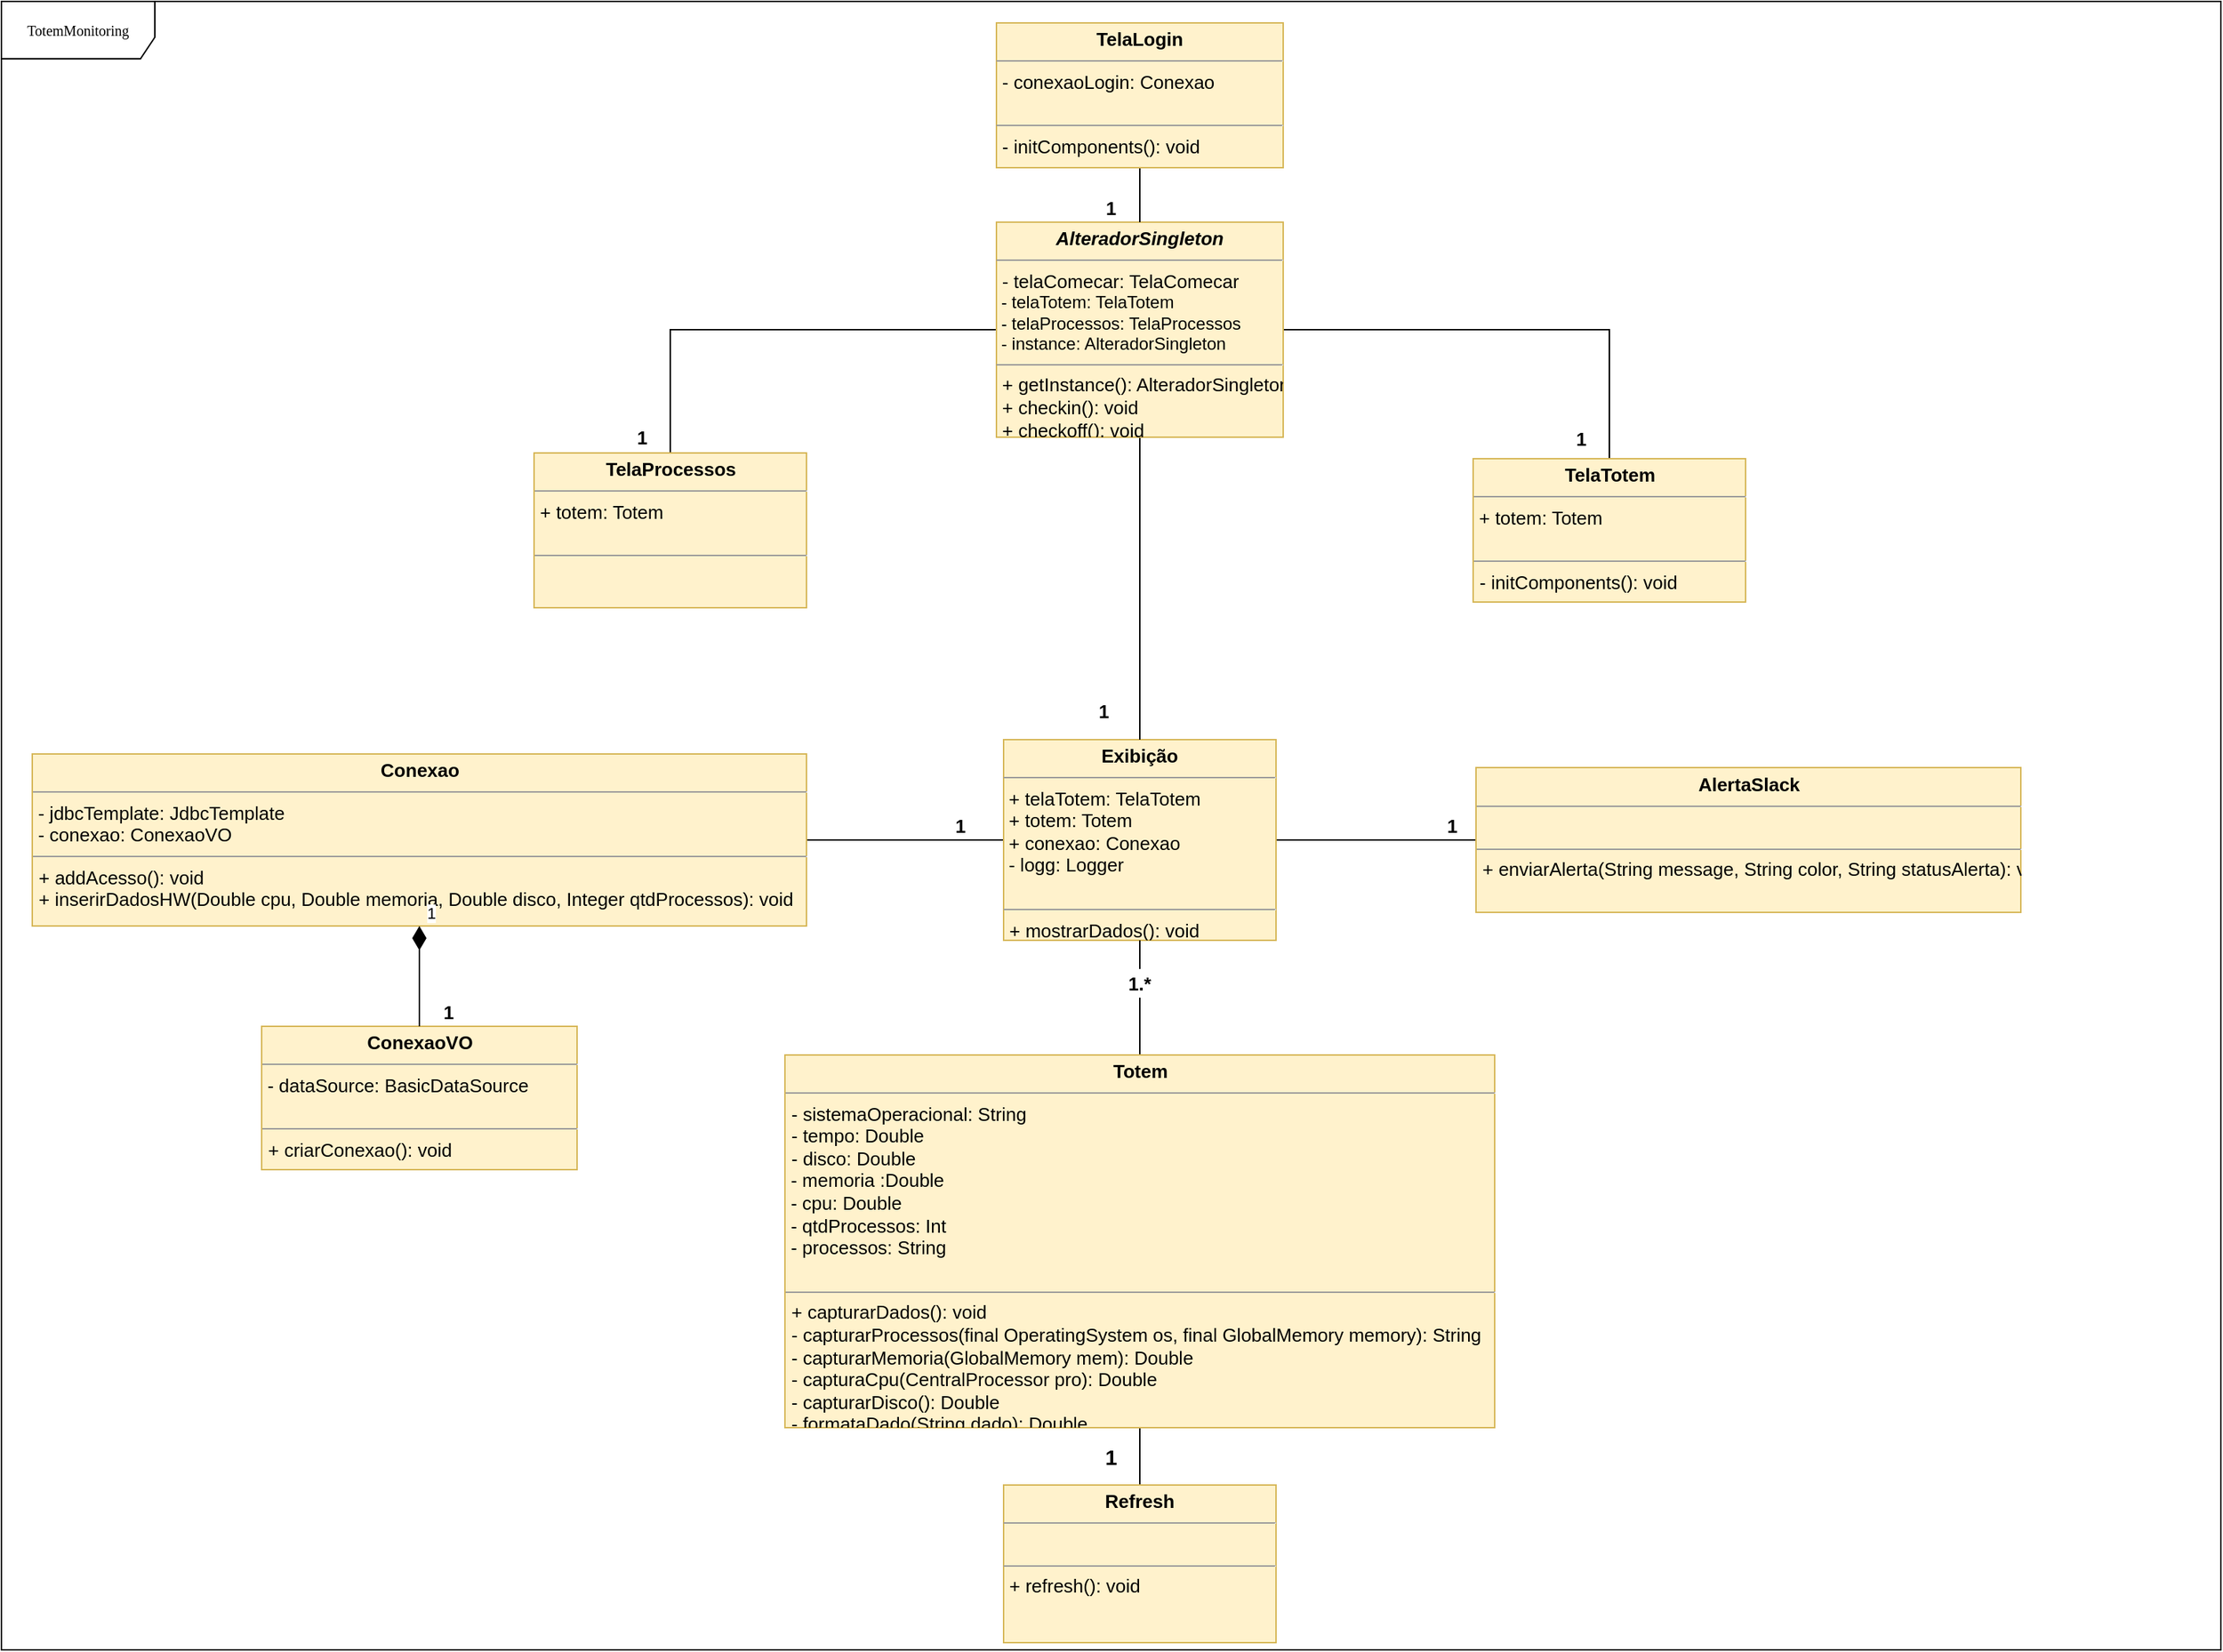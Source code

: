 <mxfile version="12.3.3" type="device" pages="1"><diagram name="Page-1" id="c4acf3e9-155e-7222-9cf6-157b1a14988f"><mxGraphModel dx="1871" dy="1654" grid="1" gridSize="10" guides="1" tooltips="1" connect="1" arrows="1" fold="1" page="1" pageScale="1" pageWidth="850" pageHeight="1100" background="#ffffff" math="0" shadow="0"><root><mxCell id="0"/><mxCell id="1" parent="0"/><mxCell id="17acba5748e5396b-1" value="TotemMonitoring" style="shape=umlFrame;whiteSpace=wrap;html=1;rounded=0;shadow=0;comic=0;labelBackgroundColor=none;strokeWidth=1;fontFamily=Verdana;fontSize=10;align=center;width=107;height=40;" parent="1" vertex="1"><mxGeometry x="-189" y="-65" width="1548" height="1150" as="geometry"/></mxCell><mxCell id="8h1KgTnDU4ybiR8Wh5WG-35" style="edgeStyle=orthogonalEdgeStyle;rounded=0;orthogonalLoop=1;jettySize=auto;html=1;entryX=0.5;entryY=0;entryDx=0;entryDy=0;endArrow=none;endFill=0;" parent="1" source="8h1KgTnDU4ybiR8Wh5WG-51" target="5d2195bd80daf111-19" edge="1"><mxGeometry relative="1" as="geometry"/></mxCell><mxCell id="9qw-REEb9esvLYdN_eHw-14" style="edgeStyle=orthogonalEdgeStyle;rounded=0;orthogonalLoop=1;jettySize=auto;html=1;endArrow=none;endFill=0;" parent="1" source="5d2195bd80daf111-15" target="8h1KgTnDU4ybiR8Wh5WG-42" edge="1"><mxGeometry relative="1" as="geometry"/></mxCell><mxCell id="OIRGNeo969X5iBpGlXmN-9" style="edgeStyle=orthogonalEdgeStyle;rounded=0;orthogonalLoop=1;jettySize=auto;html=1;exitX=0;exitY=0.5;exitDx=0;exitDy=0;entryX=1;entryY=0.5;entryDx=0;entryDy=0;startArrow=none;startFill=0;endArrow=none;endFill=0;" edge="1" parent="1" source="5d2195bd80daf111-15" target="8h1KgTnDU4ybiR8Wh5WG-40"><mxGeometry relative="1" as="geometry"/></mxCell><mxCell id="5d2195bd80daf111-15" value="&lt;p style=&quot;margin: 4px 0px 0px ; text-align: center ; font-size: 13px&quot;&gt;&lt;b&gt;&lt;font style=&quot;font-size: 13px&quot;&gt;Exibição&lt;/font&gt;&lt;/b&gt;&lt;/p&gt;&lt;hr size=&quot;1&quot; style=&quot;font-size: 13px&quot;&gt;&lt;span style=&quot;white-space: normal ; font-size: 13px&quot;&gt;&lt;font style=&quot;font-size: 13px&quot;&gt;&amp;nbsp;+ telaTotem: TelaTotem&lt;br&gt;&amp;nbsp;+ totem: Totem&lt;br&gt;&amp;nbsp;+ conexao: Conexao&lt;br&gt;&amp;nbsp;- logg: Logger&lt;br&gt;&lt;/font&gt;&lt;/span&gt;&lt;p style=&quot;margin: 0px 0px 0px 4px ; font-size: 13px&quot;&gt;&lt;font style=&quot;font-size: 13px&quot;&gt;&lt;br&gt;&lt;/font&gt;&lt;/p&gt;&lt;hr size=&quot;1&quot; style=&quot;font-size: 13px&quot;&gt;&lt;p style=&quot;margin: 0px 0px 0px 4px ; font-size: 13px&quot;&gt;&lt;font style=&quot;font-size: 13px&quot;&gt;+ mostrarDados(): void&lt;/font&gt;&lt;/p&gt;" style="verticalAlign=top;align=left;overflow=fill;fontSize=12;fontFamily=Helvetica;html=1;rounded=0;shadow=0;comic=0;labelBackgroundColor=none;strokeWidth=1;fillColor=#fff2cc;strokeColor=#d6b656;" parent="1" vertex="1"><mxGeometry x="510" y="450" width="190" height="140" as="geometry"/></mxCell><mxCell id="9qw-REEb9esvLYdN_eHw-3" style="edgeStyle=orthogonalEdgeStyle;rounded=0;orthogonalLoop=1;jettySize=auto;html=1;endArrow=none;endFill=0;" parent="1" source="5d2195bd80daf111-18" target="8-MUjTlmlI8hC00vOWtE-19" edge="1"><mxGeometry relative="1" as="geometry"/></mxCell><mxCell id="9qw-REEb9esvLYdN_eHw-8" style="edgeStyle=orthogonalEdgeStyle;rounded=0;orthogonalLoop=1;jettySize=auto;html=1;endArrow=none;endFill=0;" parent="1" source="5d2195bd80daf111-18" target="8-MUjTlmlI8hC00vOWtE-14" edge="1"><mxGeometry relative="1" as="geometry"/></mxCell><mxCell id="OIRGNeo969X5iBpGlXmN-3" style="edgeStyle=orthogonalEdgeStyle;rounded=0;orthogonalLoop=1;jettySize=auto;html=1;exitX=0.5;exitY=1;exitDx=0;exitDy=0;entryX=0.5;entryY=0;entryDx=0;entryDy=0;endArrow=none;endFill=0;" edge="1" parent="1" source="5d2195bd80daf111-18" target="5d2195bd80daf111-15"><mxGeometry relative="1" as="geometry"/></mxCell><mxCell id="5d2195bd80daf111-18" value="&lt;p style=&quot;margin: 4px 0px 0px ; text-align: center ; font-size: 13px&quot;&gt;&lt;font style=&quot;font-size: 13px&quot;&gt;&lt;b&gt;&lt;i&gt;AlteradorSingleton&lt;/i&gt;&lt;/b&gt;&lt;/font&gt;&lt;/p&gt;&lt;hr size=&quot;1&quot; style=&quot;font-size: 13px&quot;&gt;&lt;p style=&quot;margin: 0px 0px 0px 4px ; font-size: 13px&quot;&gt;&lt;font style=&quot;font-size: 13px&quot;&gt;&lt;/font&gt;&lt;/p&gt;&lt;p style=&quot;margin: 0px 0px 0px 4px ; font-size: 13px&quot;&gt;- telaComecar: TelaComecar&lt;/p&gt;&lt;div&gt;&amp;nbsp;- telaTotem: TelaTotem&lt;/div&gt;&lt;div&gt;&amp;nbsp;- telaProcessos: TelaProcessos&lt;/div&gt;&lt;div&gt;&amp;nbsp;- instance: AlteradorSingleton&lt;/div&gt;&lt;hr size=&quot;1&quot; style=&quot;font-size: 13px&quot;&gt;&lt;p style=&quot;margin: 0px 0px 0px 4px ; font-size: 13px&quot;&gt;&lt;font style=&quot;font-size: 13px&quot;&gt;+ getInstance(): AlteradorSingleton&lt;/font&gt;&lt;/p&gt;&lt;p style=&quot;margin: 0px 0px 0px 4px ; font-size: 13px&quot;&gt;&lt;font style=&quot;font-size: 13px&quot;&gt;+ checkin(): void&lt;/font&gt;&lt;/p&gt;&lt;p style=&quot;margin: 0px 0px 0px 4px ; font-size: 13px&quot;&gt;+ checkoff(): void&lt;/p&gt;" style="verticalAlign=top;align=left;overflow=fill;fontSize=12;fontFamily=Helvetica;html=1;rounded=0;shadow=0;comic=0;labelBackgroundColor=none;strokeWidth=1;fillColor=#fff2cc;strokeColor=#d6b656;" parent="1" vertex="1"><mxGeometry x="505" y="89" width="200" height="150" as="geometry"/></mxCell><mxCell id="OIRGNeo969X5iBpGlXmN-1" style="edgeStyle=orthogonalEdgeStyle;rounded=0;orthogonalLoop=1;jettySize=auto;html=1;exitX=0.5;exitY=1;exitDx=0;exitDy=0;endArrow=none;endFill=0;" edge="1" parent="1" source="5d2195bd80daf111-19" target="8-MUjTlmlI8hC00vOWtE-16"><mxGeometry relative="1" as="geometry"/></mxCell><mxCell id="5d2195bd80daf111-19" value="&lt;p style=&quot;margin: 4px 0px 0px ; text-align: center ; font-size: 13px&quot;&gt;&lt;b&gt;&lt;font style=&quot;font-size: 13px&quot;&gt;Totem&lt;/font&gt;&lt;/b&gt;&lt;/p&gt;&lt;hr size=&quot;1&quot; style=&quot;font-size: 13px&quot;&gt;&lt;p style=&quot;margin: 0px 0px 0px 4px ; font-size: 13px&quot;&gt;&lt;font style=&quot;font-size: 13px&quot;&gt;- sistemaOperacional: String&lt;br&gt;- tempo: Double&lt;/font&gt;&lt;/p&gt;&lt;p style=&quot;margin: 0px 0px 0px 4px ; font-size: 13px&quot;&gt;&lt;font style=&quot;font-size: 13px&quot;&gt;- disco: Double&lt;br&gt;&lt;/font&gt;&lt;/p&gt;&lt;div style=&quot;font-size: 13px&quot;&gt;&lt;font style=&quot;font-size: 13px&quot;&gt;&amp;nbsp;- memoria :Double&lt;br&gt;&lt;/font&gt;&lt;/div&gt;&lt;div style=&quot;font-size: 13px&quot;&gt;&lt;font style=&quot;font-size: 13px&quot;&gt;&amp;nbsp;- cpu: Double&lt;br&gt;&lt;/font&gt;&lt;/div&gt;&lt;div style=&quot;font-size: 13px&quot;&gt;&lt;div&gt;&lt;font style=&quot;font-size: 13px&quot;&gt;&amp;nbsp;- qtdProcessos: Int&lt;br&gt;&lt;/font&gt;&lt;/div&gt;&lt;div&gt;&lt;div&gt;&lt;font style=&quot;font-size: 13px&quot;&gt;&amp;nbsp;- processos: String&lt;/font&gt;&lt;/div&gt;&lt;/div&gt;&lt;/div&gt;&lt;div style=&quot;font-size: 13px&quot;&gt;&lt;font style=&quot;font-size: 13px&quot;&gt;&lt;br&gt;&lt;/font&gt;&lt;/div&gt;&lt;hr size=&quot;1&quot; style=&quot;font-size: 13px&quot;&gt;&lt;p style=&quot;margin: 0px 0px 0px 4px ; font-size: 13px&quot;&gt;&lt;font style=&quot;font-size: 13px&quot;&gt;+ capturarDados(): void&lt;/font&gt;&lt;/p&gt;&lt;p style=&quot;margin: 0px 0px 0px 4px ; font-size: 13px&quot;&gt;&lt;font style=&quot;font-size: 13px&quot;&gt;- capturarProcessos(final OperatingSystem os, final GlobalMemory memory): String&lt;/font&gt;&lt;/p&gt;&lt;p style=&quot;margin: 0px 0px 0px 4px ; font-size: 13px&quot;&gt;&lt;font style=&quot;font-size: 13px&quot;&gt;- capturarMemoria(GlobalMemory mem): Double&lt;/font&gt;&lt;/p&gt;&lt;p style=&quot;margin: 0px 0px 0px 4px ; font-size: 13px&quot;&gt;&lt;font style=&quot;font-size: 13px&quot;&gt;- capturaCpu(CentralProcessor pro): Double&lt;/font&gt;&lt;/p&gt;&lt;p style=&quot;margin: 0px 0px 0px 4px ; font-size: 13px&quot;&gt;&lt;font style=&quot;font-size: 13px&quot;&gt;- capturarDisco(): Double&lt;/font&gt;&lt;/p&gt;&lt;p style=&quot;margin: 0px 0px 0px 4px ; font-size: 13px&quot;&gt;&lt;font style=&quot;font-size: 13px&quot;&gt;- formataDado(String dado): Double&lt;/font&gt;&lt;/p&gt;&lt;p style=&quot;margin: 0px 0px 0px 4px ; font-size: 13px&quot;&gt;&lt;font style=&quot;font-size: 13px&quot;&gt;&lt;br&gt;&lt;/font&gt;&lt;/p&gt;&lt;p style=&quot;margin: 0px 0px 0px 4px ; font-size: 13px&quot;&gt;&lt;font style=&quot;font-size: 13px&quot;&gt;&lt;br&gt;&lt;/font&gt;&lt;br&gt;&lt;/p&gt;" style="verticalAlign=top;align=left;overflow=fill;fontSize=12;fontFamily=Helvetica;html=1;rounded=0;shadow=0;comic=0;labelBackgroundColor=none;strokeWidth=1;fillColor=#fff2cc;strokeColor=#d6b656;" parent="1" vertex="1"><mxGeometry x="357.5" y="670" width="495" height="260" as="geometry"/></mxCell><mxCell id="8-MUjTlmlI8hC00vOWtE-14" value="&lt;p style=&quot;margin: 4px 0px 0px ; text-align: center ; font-size: 13px&quot;&gt;&lt;b&gt;&lt;font style=&quot;font-size: 13px&quot;&gt;TelaTotem&lt;/font&gt;&lt;/b&gt;&lt;/p&gt;&lt;hr size=&quot;1&quot; style=&quot;font-size: 13px&quot;&gt;&lt;span style=&quot;white-space: normal ; font-size: 13px&quot;&gt;&lt;font style=&quot;font-size: 13px&quot;&gt;&amp;nbsp;+ totem: Totem&lt;/font&gt;&lt;/span&gt;&lt;p style=&quot;margin: 0px 0px 0px 4px ; font-size: 13px&quot;&gt;&lt;font style=&quot;font-size: 13px&quot;&gt;&lt;br&gt;&lt;/font&gt;&lt;/p&gt;&lt;hr size=&quot;1&quot; style=&quot;font-size: 13px&quot;&gt;&lt;p style=&quot;margin: 0px 0px 0px 4px ; font-size: 13px&quot;&gt;&lt;font style=&quot;font-size: 13px&quot;&gt;- initComponents(): void&lt;/font&gt;&lt;/p&gt;&lt;p style=&quot;margin: 0px 0px 0px 4px ; font-size: 13px&quot;&gt;&lt;br&gt;&lt;/p&gt;" style="verticalAlign=top;align=left;overflow=fill;fontSize=12;fontFamily=Helvetica;html=1;rounded=0;shadow=0;comic=0;labelBackgroundColor=none;strokeWidth=1;fillColor=#fff2cc;strokeColor=#d6b656;" parent="1" vertex="1"><mxGeometry x="837.5" y="254" width="190" height="100" as="geometry"/></mxCell><mxCell id="8-MUjTlmlI8hC00vOWtE-16" value="&lt;p style=&quot;margin: 4px 0px 0px ; text-align: center ; font-size: 13px&quot;&gt;&lt;b&gt;&lt;font style=&quot;font-size: 13px&quot;&gt;Refresh&lt;/font&gt;&lt;/b&gt;&lt;/p&gt;&lt;hr size=&quot;1&quot; style=&quot;font-size: 13px&quot;&gt;&lt;p style=&quot;margin: 0px 0px 0px 4px ; font-size: 13px&quot;&gt;&lt;br&gt;&lt;/p&gt;&lt;hr size=&quot;1&quot; style=&quot;font-size: 13px&quot;&gt;&lt;p style=&quot;margin: 0px 0px 0px 4px ; font-size: 13px&quot;&gt;&lt;font style=&quot;font-size: 13px&quot;&gt;+ refresh(): void&lt;/font&gt;&lt;/p&gt;&lt;p style=&quot;margin: 0px 0px 0px 4px ; font-size: 13px&quot;&gt;&lt;br&gt;&lt;/p&gt;" style="verticalAlign=top;align=left;overflow=fill;fontSize=12;fontFamily=Helvetica;html=1;rounded=0;shadow=0;comic=0;labelBackgroundColor=none;strokeWidth=1;fillColor=#fff2cc;strokeColor=#d6b656;" parent="1" vertex="1"><mxGeometry x="510" y="970" width="190" height="110" as="geometry"/></mxCell><mxCell id="8-MUjTlmlI8hC00vOWtE-19" value="&lt;p style=&quot;margin: 4px 0px 0px ; text-align: center ; font-size: 13px&quot;&gt;&lt;b&gt;&lt;font style=&quot;font-size: 13px&quot;&gt;TelaProcessos&lt;/font&gt;&lt;/b&gt;&lt;/p&gt;&lt;hr size=&quot;1&quot; style=&quot;font-size: 13px&quot;&gt;&lt;span style=&quot;white-space: normal ; font-size: 13px&quot;&gt;&lt;font style=&quot;font-size: 13px&quot;&gt;&amp;nbsp;+ totem: Totem&lt;br&gt;&lt;/font&gt;&lt;/span&gt;&lt;p style=&quot;margin: 0px 0px 0px 4px ; font-size: 13px&quot;&gt;&lt;font style=&quot;font-size: 13px&quot;&gt;&lt;br&gt;&lt;/font&gt;&lt;/p&gt;&lt;hr size=&quot;1&quot; style=&quot;font-size: 13px&quot;&gt;&lt;p style=&quot;margin: 0px 0px 0px 4px ; font-size: 13px&quot;&gt;&lt;br&gt;&lt;/p&gt;" style="verticalAlign=top;align=left;overflow=fill;fontSize=12;fontFamily=Helvetica;html=1;rounded=0;shadow=0;comic=0;labelBackgroundColor=none;strokeWidth=1;fillColor=#fff2cc;strokeColor=#d6b656;" parent="1" vertex="1"><mxGeometry x="182.5" y="250" width="190" height="108" as="geometry"/></mxCell><mxCell id="8h1KgTnDU4ybiR8Wh5WG-8" style="edgeStyle=orthogonalEdgeStyle;rounded=0;orthogonalLoop=1;jettySize=auto;html=1;endArrow=none;endFill=0;" parent="1" source="jBDV8R20NykrOHlvGsZO-5" target="5d2195bd80daf111-18" edge="1"><mxGeometry relative="1" as="geometry"/></mxCell><mxCell id="jBDV8R20NykrOHlvGsZO-5" value="&lt;p style=&quot;margin: 4px 0px 0px ; text-align: center ; font-size: 13px&quot;&gt;&lt;b&gt;&lt;font style=&quot;font-size: 13px&quot;&gt;TelaLogin&lt;/font&gt;&lt;/b&gt;&lt;/p&gt;&lt;hr size=&quot;1&quot; style=&quot;font-size: 13px&quot;&gt;&lt;p style=&quot;margin: 0px 0px 0px 4px ; font-size: 13px&quot;&gt;&lt;font style=&quot;font-size: 13px&quot;&gt;- conexaoLogin: Conexao&lt;/font&gt;&lt;/p&gt;&lt;p style=&quot;margin: 0px 0px 0px 4px ; font-size: 13px&quot;&gt;&lt;font style=&quot;font-size: 13px&quot;&gt;&lt;br&gt;&lt;/font&gt;&lt;/p&gt;&lt;hr size=&quot;1&quot; style=&quot;font-size: 13px&quot;&gt;&lt;p style=&quot;margin: 0px 0px 0px 4px ; font-size: 13px&quot;&gt;&lt;font style=&quot;font-size: 13px&quot;&gt;- initComponents(): void&lt;/font&gt;&lt;/p&gt;" style="verticalAlign=top;align=left;overflow=fill;fontSize=12;fontFamily=Helvetica;html=1;rounded=0;shadow=0;comic=0;labelBackgroundColor=none;strokeWidth=1;fillColor=#fff2cc;strokeColor=#d6b656;" parent="1" vertex="1"><mxGeometry x="505" y="-50" width="200" height="101" as="geometry"/></mxCell><mxCell id="8h1KgTnDU4ybiR8Wh5WG-40" value="&lt;p style=&quot;margin: 4px 0px 0px ; text-align: center ; font-size: 13px&quot;&gt;&lt;b&gt;&lt;font style=&quot;font-size: 13px&quot;&gt;Conexao&lt;/font&gt;&lt;/b&gt;&lt;/p&gt;&lt;hr size=&quot;1&quot; style=&quot;font-size: 13px&quot;&gt;&lt;span style=&quot;white-space: normal ; font-size: 13px&quot;&gt;&lt;font style=&quot;font-size: 13px&quot;&gt;&amp;nbsp;- jdbcTemplate: JdbcTemplate&lt;br&gt;&amp;nbsp;- conexao: ConexaoVO&lt;br&gt;&lt;/font&gt;&lt;/span&gt;&lt;hr size=&quot;1&quot; style=&quot;font-size: 13px&quot;&gt;&lt;p style=&quot;margin: 0px 0px 0px 4px ; font-size: 13px&quot;&gt;&lt;font style=&quot;font-size: 13px&quot;&gt;+ addAcesso(): void&lt;/font&gt;&lt;/p&gt;&lt;p style=&quot;margin: 0px 0px 0px 4px ; font-size: 13px&quot;&gt;&lt;font style=&quot;font-size: 13px&quot;&gt;+ inserirDadosHW(Double cpu, Double memoria, Double disco, Integer qtdProcessos): void&lt;/font&gt;&lt;/p&gt;&lt;p style=&quot;margin: 0px 0px 0px 4px ; font-size: 13px&quot;&gt;&lt;br&gt;&lt;/p&gt;" style="verticalAlign=top;align=left;overflow=fill;fontSize=12;fontFamily=Helvetica;html=1;rounded=0;shadow=0;comic=0;labelBackgroundColor=none;strokeWidth=1;fillColor=#fff2cc;strokeColor=#d6b656;" parent="1" vertex="1"><mxGeometry x="-167.5" y="460" width="540" height="120" as="geometry"/></mxCell><mxCell id="8h1KgTnDU4ybiR8Wh5WG-41" value="&lt;p style=&quot;margin: 4px 0px 0px ; text-align: center ; font-size: 13px&quot;&gt;&lt;b&gt;&lt;font style=&quot;font-size: 13px&quot;&gt;ConexaoVO&lt;/font&gt;&lt;/b&gt;&lt;/p&gt;&lt;hr size=&quot;1&quot; style=&quot;font-size: 13px&quot;&gt;&lt;span style=&quot;white-space: normal ; font-size: 13px&quot;&gt;&lt;font style=&quot;font-size: 13px&quot;&gt;&amp;nbsp;- dataSource: BasicDataSource&lt;br&gt;&lt;br&gt;&lt;/font&gt;&lt;/span&gt;&lt;hr size=&quot;1&quot; style=&quot;font-size: 13px&quot;&gt;&lt;p style=&quot;margin: 0px 0px 0px 4px ; font-size: 13px&quot;&gt;&lt;font style=&quot;font-size: 13px&quot;&gt;+ criarConexao(): void&lt;/font&gt;&lt;/p&gt;" style="verticalAlign=top;align=left;overflow=fill;fontSize=12;fontFamily=Helvetica;html=1;rounded=0;shadow=0;comic=0;labelBackgroundColor=none;strokeWidth=1;fillColor=#fff2cc;strokeColor=#d6b656;" parent="1" vertex="1"><mxGeometry x="-7.5" y="650" width="220" height="100" as="geometry"/></mxCell><mxCell id="8h1KgTnDU4ybiR8Wh5WG-42" value="&lt;p style=&quot;margin: 4px 0px 0px ; text-align: center ; font-size: 13px&quot;&gt;&lt;b&gt;&lt;font style=&quot;font-size: 13px&quot;&gt;AlertaSlack&lt;/font&gt;&lt;/b&gt;&lt;/p&gt;&lt;hr size=&quot;1&quot; style=&quot;font-size: 13px&quot;&gt;&lt;span style=&quot;white-space: normal ; font-size: 13px&quot;&gt;&lt;font style=&quot;font-size: 13px&quot;&gt;&lt;br&gt;&lt;/font&gt;&lt;/span&gt;&lt;hr size=&quot;1&quot; style=&quot;font-size: 13px&quot;&gt;&lt;p style=&quot;margin: 0px 0px 0px 4px ; font-size: 13px&quot;&gt;&lt;font style=&quot;font-size: 13px&quot;&gt;+ enviarAlerta(String message, String color, String statusAlerta): void&lt;/font&gt;&lt;/p&gt;" style="verticalAlign=top;align=left;overflow=fill;fontSize=12;fontFamily=Helvetica;html=1;rounded=0;shadow=0;comic=0;labelBackgroundColor=none;strokeWidth=1;fillColor=#fff2cc;strokeColor=#d6b656;" parent="1" vertex="1"><mxGeometry x="839.5" y="469.5" width="380" height="101" as="geometry"/></mxCell><mxCell id="8h1KgTnDU4ybiR8Wh5WG-51" value="&lt;b&gt;&lt;font style=&quot;font-size: 13px&quot;&gt;1.*&lt;/font&gt;&lt;/b&gt;" style="text;html=1;strokeColor=none;fillColor=none;align=center;verticalAlign=middle;whiteSpace=wrap;rounded=0;shadow=0;comic=0;" parent="1" vertex="1"><mxGeometry x="585" y="610" width="40" height="20" as="geometry"/></mxCell><mxCell id="8h1KgTnDU4ybiR8Wh5WG-52" style="edgeStyle=orthogonalEdgeStyle;rounded=0;orthogonalLoop=1;jettySize=auto;html=1;entryX=0.5;entryY=0;entryDx=0;entryDy=0;endArrow=none;endFill=0;" parent="1" source="5d2195bd80daf111-15" target="8h1KgTnDU4ybiR8Wh5WG-51" edge="1"><mxGeometry relative="1" as="geometry"><mxPoint x="605" y="590" as="sourcePoint"/><mxPoint x="605" y="660" as="targetPoint"/></mxGeometry></mxCell><mxCell id="9qw-REEb9esvLYdN_eHw-5" value="&lt;font style=&quot;font-size: 13px&quot;&gt;&lt;b&gt;1&lt;/b&gt;&lt;/font&gt;" style="text;html=1;strokeColor=none;fillColor=none;align=center;verticalAlign=middle;whiteSpace=wrap;rounded=0;" parent="1" vertex="1"><mxGeometry x="237.5" y="229" width="40" height="20" as="geometry"/></mxCell><mxCell id="9qw-REEb9esvLYdN_eHw-6" value="&lt;font style=&quot;font-size: 13px&quot;&gt;&lt;b&gt;1&lt;/b&gt;&lt;/font&gt;" style="text;html=1;strokeColor=none;fillColor=none;align=center;verticalAlign=middle;whiteSpace=wrap;rounded=0;" parent="1" vertex="1"><mxGeometry x="565" y="69" width="40" height="20" as="geometry"/></mxCell><mxCell id="9qw-REEb9esvLYdN_eHw-7" value="&lt;font style=&quot;font-size: 13px&quot;&gt;&lt;b&gt;1&lt;/b&gt;&lt;/font&gt;" style="text;html=1;strokeColor=none;fillColor=none;align=center;verticalAlign=middle;whiteSpace=wrap;rounded=0;" parent="1" vertex="1"><mxGeometry x="892.5" y="230" width="40" height="20" as="geometry"/></mxCell><mxCell id="9qw-REEb9esvLYdN_eHw-15" value="&lt;font style=&quot;font-size: 13px&quot;&gt;&lt;b&gt;1&lt;/b&gt;&lt;/font&gt;" style="text;html=1;strokeColor=none;fillColor=none;align=center;verticalAlign=middle;whiteSpace=wrap;rounded=0;" parent="1" vertex="1"><mxGeometry x="802.5" y="500" width="40" height="20" as="geometry"/></mxCell><mxCell id="9qw-REEb9esvLYdN_eHw-16" value="&lt;font style=&quot;font-size: 13px&quot;&gt;&lt;b&gt;1&lt;/b&gt;&lt;/font&gt;" style="text;html=1;strokeColor=none;fillColor=none;align=center;verticalAlign=middle;whiteSpace=wrap;rounded=0;" parent="1" vertex="1"><mxGeometry x="460" y="500" width="40" height="20" as="geometry"/></mxCell><mxCell id="9qw-REEb9esvLYdN_eHw-18" value="&lt;font style=&quot;font-size: 13px&quot;&gt;&lt;b&gt;1&lt;/b&gt;&lt;/font&gt;" style="text;html=1;strokeColor=none;fillColor=none;align=center;verticalAlign=middle;whiteSpace=wrap;rounded=0;" parent="1" vertex="1"><mxGeometry x="102.5" y="630" width="40" height="20" as="geometry"/></mxCell><mxCell id="9qw-REEb9esvLYdN_eHw-20" value="&lt;font style=&quot;font-size: 13px&quot;&gt;&lt;b&gt;1&lt;/b&gt;&lt;/font&gt;" style="text;html=1;strokeColor=none;fillColor=none;align=center;verticalAlign=middle;whiteSpace=wrap;rounded=0;" parent="1" vertex="1"><mxGeometry x="560" y="420" width="40" height="20" as="geometry"/></mxCell><mxCell id="OIRGNeo969X5iBpGlXmN-2" value="&lt;font size=&quot;1&quot;&gt;&lt;b style=&quot;font-size: 15px&quot;&gt;1&lt;/b&gt;&lt;/font&gt;" style="text;html=1;strokeColor=none;fillColor=none;align=center;verticalAlign=middle;whiteSpace=wrap;rounded=0;" vertex="1" parent="1"><mxGeometry x="565" y="940" width="40" height="20" as="geometry"/></mxCell><mxCell id="OIRGNeo969X5iBpGlXmN-8" value="1" style="endArrow=none;html=1;endSize=12;startArrow=diamondThin;startSize=14;startFill=1;align=left;verticalAlign=bottom;endFill=0;exitX=0.5;exitY=1;exitDx=0;exitDy=0;" edge="1" parent="1" source="8h1KgTnDU4ybiR8Wh5WG-40" target="8h1KgTnDU4ybiR8Wh5WG-41"><mxGeometry x="-1" y="3" relative="1" as="geometry"><mxPoint x="76.5" y="609.5" as="sourcePoint"/><mxPoint x="224" y="609.5" as="targetPoint"/></mxGeometry></mxCell></root></mxGraphModel></diagram></mxfile>